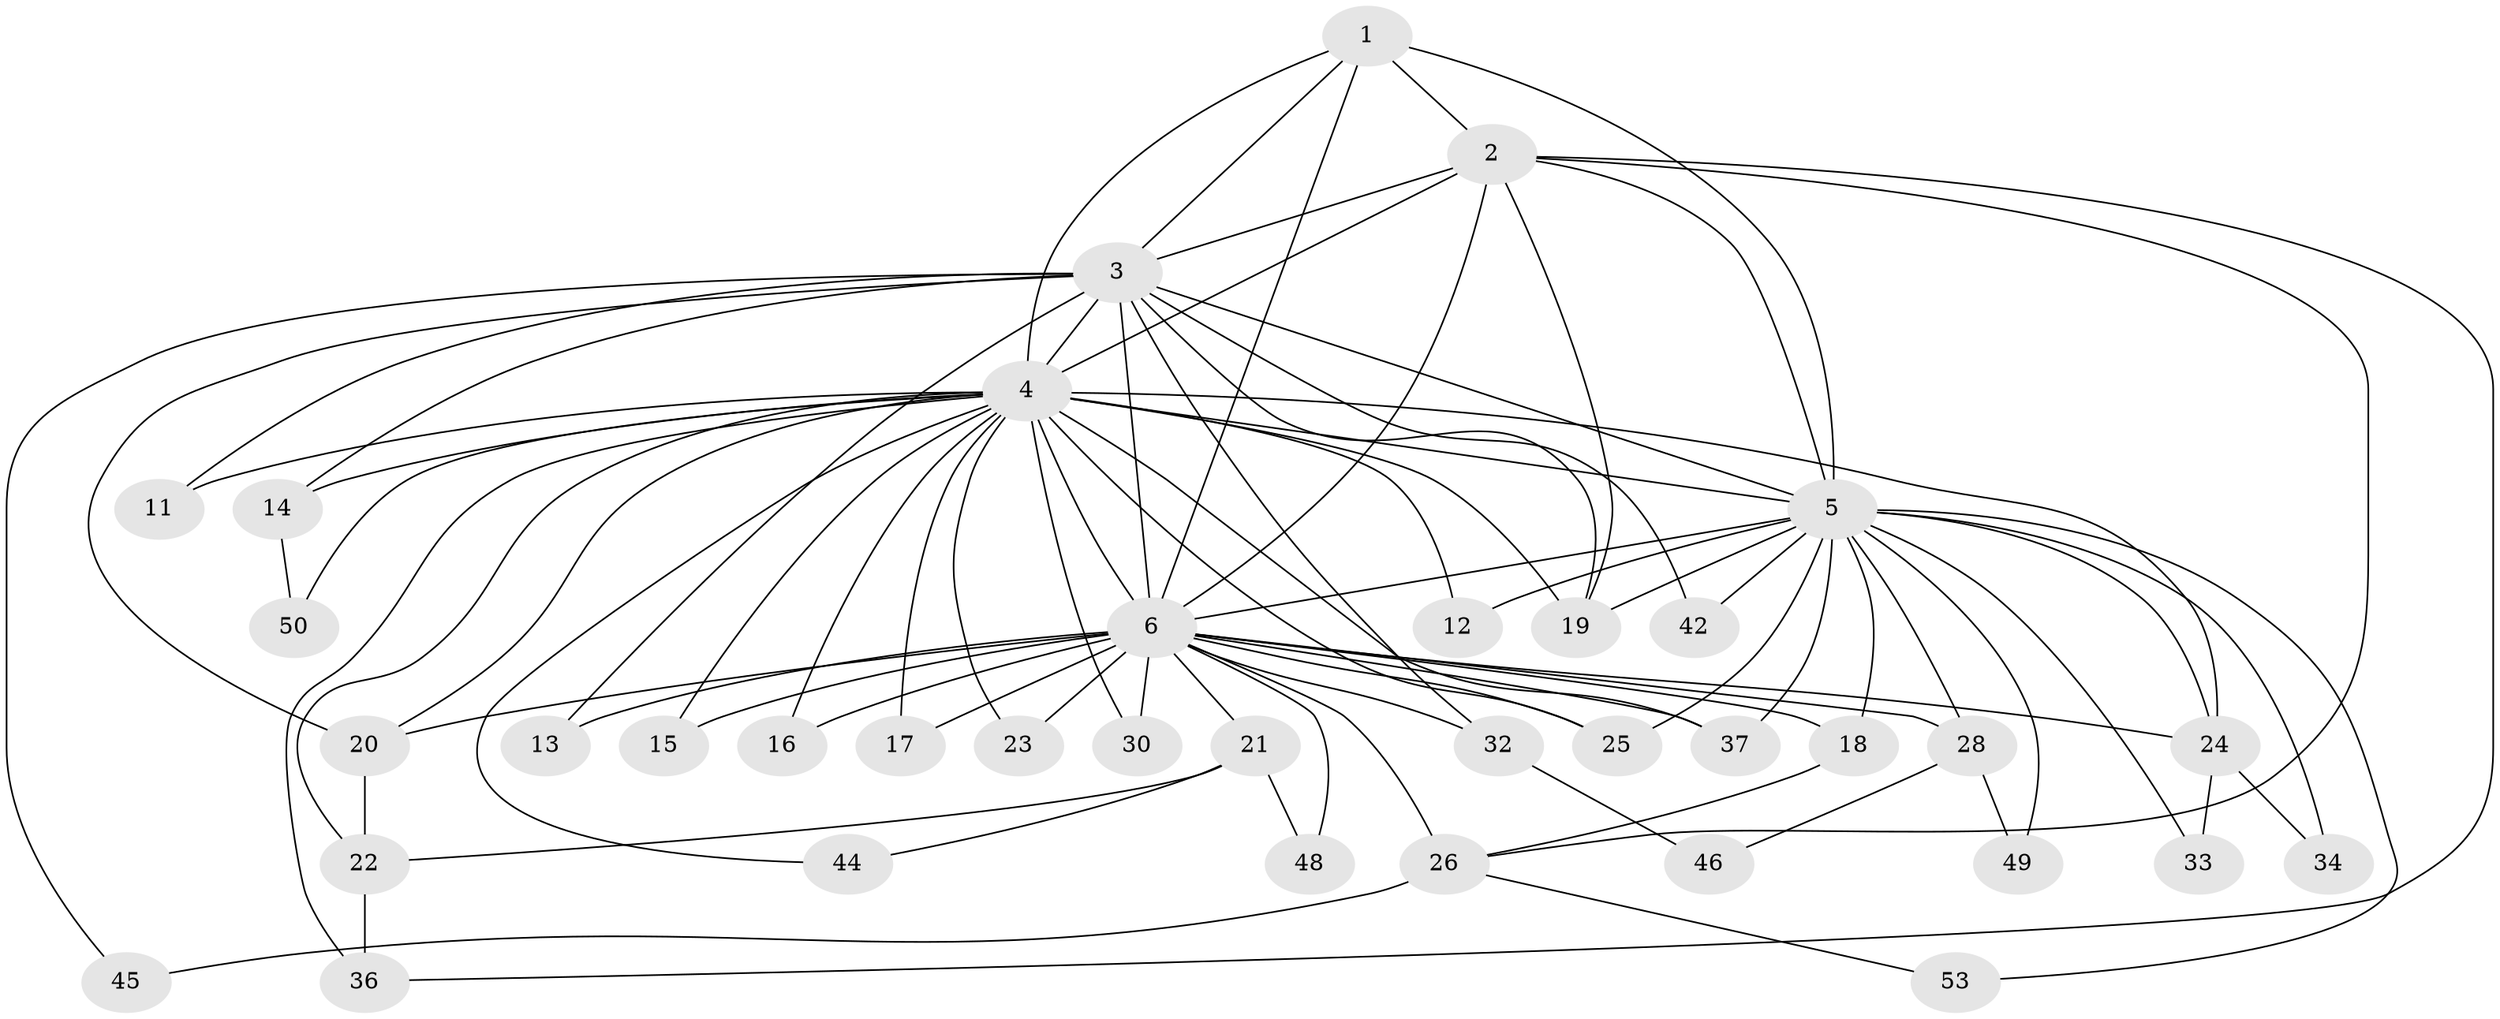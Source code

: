 // original degree distribution, {9: 0.018867924528301886, 12: 0.018867924528301886, 13: 0.03773584905660377, 18: 0.03773584905660377, 11: 0.018867924528301886, 17: 0.018867924528301886, 20: 0.018867924528301886, 19: 0.018867924528301886, 2: 0.49056603773584906, 3: 0.18867924528301888, 4: 0.09433962264150944, 5: 0.03773584905660377}
// Generated by graph-tools (version 1.1) at 2025/41/03/06/25 10:41:32]
// undirected, 37 vertices, 85 edges
graph export_dot {
graph [start="1"]
  node [color=gray90,style=filled];
  1;
  2 [super="+52"];
  3 [super="+9"];
  4 [super="+8"];
  5 [super="+7"];
  6 [super="+10"];
  11;
  12;
  13;
  14 [super="+27"];
  15;
  16;
  17;
  18 [super="+40"];
  19 [super="+38"];
  20 [super="+39"];
  21 [super="+41"];
  22;
  23;
  24 [super="+31"];
  25 [super="+43"];
  26 [super="+35"];
  28 [super="+29"];
  30;
  32;
  33;
  34;
  36 [super="+51"];
  37 [super="+47"];
  42;
  44;
  45;
  46;
  48;
  49;
  50;
  53;
  1 -- 2;
  1 -- 3 [weight=2];
  1 -- 4 [weight=2];
  1 -- 5 [weight=2];
  1 -- 6 [weight=2];
  2 -- 3 [weight=2];
  2 -- 4 [weight=2];
  2 -- 5 [weight=2];
  2 -- 6 [weight=2];
  2 -- 26;
  2 -- 36;
  2 -- 19;
  3 -- 4 [weight=4];
  3 -- 5 [weight=4];
  3 -- 6 [weight=4];
  3 -- 13;
  3 -- 20;
  3 -- 42;
  3 -- 45;
  3 -- 32;
  3 -- 11;
  3 -- 14;
  3 -- 19;
  4 -- 5 [weight=4];
  4 -- 6 [weight=4];
  4 -- 14 [weight=2];
  4 -- 19;
  4 -- 20;
  4 -- 24;
  4 -- 30;
  4 -- 36;
  4 -- 37;
  4 -- 44;
  4 -- 25;
  4 -- 11;
  4 -- 12;
  4 -- 15;
  4 -- 16;
  4 -- 17;
  4 -- 50;
  4 -- 22;
  4 -- 23;
  5 -- 6 [weight=4];
  5 -- 49;
  5 -- 12;
  5 -- 18;
  5 -- 25;
  5 -- 28 [weight=2];
  5 -- 33;
  5 -- 34;
  5 -- 37;
  5 -- 42;
  5 -- 53;
  5 -- 19;
  5 -- 24;
  6 -- 17;
  6 -- 18;
  6 -- 21 [weight=2];
  6 -- 24;
  6 -- 26 [weight=2];
  6 -- 30;
  6 -- 13;
  6 -- 15;
  6 -- 16;
  6 -- 23;
  6 -- 25;
  6 -- 28;
  6 -- 32;
  6 -- 48;
  6 -- 37;
  6 -- 20;
  14 -- 50;
  18 -- 26;
  20 -- 22;
  21 -- 48;
  21 -- 44;
  21 -- 22;
  22 -- 36;
  24 -- 33;
  24 -- 34;
  26 -- 45;
  26 -- 53;
  28 -- 46;
  28 -- 49;
  32 -- 46;
}
